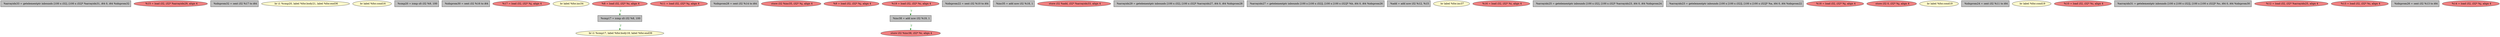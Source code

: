 
digraph G {


node819 [fillcolor=grey,label="  %arrayidx33 = getelementptr inbounds [100 x i32], [100 x i32]* %arrayidx31, i64 0, i64 %idxprom32",shape=rectangle,style=filled ]
node816 [fillcolor=lightcoral,label="  %15 = load i32, i32* %arrayidx29, align 4",shape=ellipse,style=filled ]
node792 [fillcolor=grey,label="  %idxprom32 = sext i32 %17 to i64",shape=rectangle,style=filled ]
node791 [fillcolor=lemonchiffon,label="  br i1 %cmp20, label %for.body21, label %for.end36",shape=ellipse,style=filled ]
node784 [fillcolor=lemonchiffon,label="  br label %for.cond16",shape=ellipse,style=filled ]
node793 [fillcolor=grey,label="  %cmp20 = icmp slt i32 %9, 100",shape=rectangle,style=filled ]
node789 [fillcolor=grey,label="  %idxprom30 = sext i32 %16 to i64",shape=rectangle,style=filled ]
node814 [fillcolor=lightcoral,label="  %17 = load i32, i32* %j, align 4",shape=ellipse,style=filled ]
node807 [fillcolor=lemonchiffon,label="  br label %for.inc34",shape=ellipse,style=filled ]
node797 [fillcolor=grey,label="  %cmp17 = icmp slt i32 %8, 100",shape=rectangle,style=filled ]
node787 [fillcolor=lightcoral,label="  %11 = load i32, i32* %j, align 4",shape=ellipse,style=filled ]
node804 [fillcolor=grey,label="  %idxprom28 = sext i32 %14 to i64",shape=rectangle,style=filled ]
node781 [fillcolor=lightcoral,label="  store i32 %inc35, i32* %j, align 4",shape=ellipse,style=filled ]
node790 [fillcolor=lightcoral,label="  %9 = load i32, i32* %j, align 4",shape=ellipse,style=filled ]
node805 [fillcolor=grey,label="  %inc38 = add nsw i32 %19, 1",shape=rectangle,style=filled ]
node782 [fillcolor=grey,label="  %idxprom22 = sext i32 %10 to i64",shape=rectangle,style=filled ]
node818 [fillcolor=grey,label="  %inc35 = add nsw i32 %18, 1",shape=rectangle,style=filled ]
node786 [fillcolor=lightcoral,label="  store i32 %add, i32* %arrayidx33, align 4",shape=ellipse,style=filled ]
node808 [fillcolor=grey,label="  %arrayidx29 = getelementptr inbounds [100 x i32], [100 x i32]* %arrayidx27, i64 0, i64 %idxprom28",shape=rectangle,style=filled ]
node783 [fillcolor=grey,label="  %arrayidx27 = getelementptr inbounds [100 x [100 x i32]], [100 x [100 x i32]]* %b, i64 0, i64 %idxprom26",shape=rectangle,style=filled ]
node785 [fillcolor=lightcoral,label="  store i32 %inc38, i32* %i, align 4",shape=ellipse,style=filled ]
node817 [fillcolor=grey,label="  %add = add nsw i32 %12, %15",shape=rectangle,style=filled ]
node788 [fillcolor=lemonchiffon,label="  br label %for.inc37",shape=ellipse,style=filled ]
node796 [fillcolor=lightcoral,label="  %16 = load i32, i32* %i, align 4",shape=ellipse,style=filled ]
node809 [fillcolor=grey,label="  %arrayidx25 = getelementptr inbounds [100 x i32], [100 x i32]* %arrayidx23, i64 0, i64 %idxprom24",shape=rectangle,style=filled ]
node798 [fillcolor=lightcoral,label="  %19 = load i32, i32* %i, align 4",shape=ellipse,style=filled ]
node800 [fillcolor=grey,label="  %arrayidx23 = getelementptr inbounds [100 x [100 x i32]], [100 x [100 x i32]]* %a, i64 0, i64 %idxprom22",shape=rectangle,style=filled ]
node801 [fillcolor=lightcoral,label="  %18 = load i32, i32* %j, align 4",shape=ellipse,style=filled ]
node799 [fillcolor=lightcoral,label="  store i32 0, i32* %j, align 4",shape=ellipse,style=filled ]
node802 [fillcolor=lemonchiffon,label="  br i1 %cmp17, label %for.body18, label %for.end39",shape=ellipse,style=filled ]
node780 [fillcolor=lemonchiffon,label="  br label %for.cond19",shape=ellipse,style=filled ]
node803 [fillcolor=lightcoral,label="  %8 = load i32, i32* %i, align 4",shape=ellipse,style=filled ]
node806 [fillcolor=grey,label="  %idxprom24 = sext i32 %11 to i64",shape=rectangle,style=filled ]
node795 [fillcolor=lemonchiffon,label="  br label %for.cond19",shape=ellipse,style=filled ]
node810 [fillcolor=lightcoral,label="  %10 = load i32, i32* %i, align 4",shape=ellipse,style=filled ]
node794 [fillcolor=grey,label="  %arrayidx31 = getelementptr inbounds [100 x [100 x i32]], [100 x [100 x i32]]* %c, i64 0, i64 %idxprom30",shape=rectangle,style=filled ]
node811 [fillcolor=lightcoral,label="  %12 = load i32, i32* %arrayidx25, align 4",shape=ellipse,style=filled ]
node812 [fillcolor=lightcoral,label="  %13 = load i32, i32* %i, align 4",shape=ellipse,style=filled ]
node813 [fillcolor=grey,label="  %idxprom26 = sext i32 %13 to i64",shape=rectangle,style=filled ]
node815 [fillcolor=lightcoral,label="  %14 = load i32, i32* %j, align 4",shape=ellipse,style=filled ]

node798->node805 [style=dotted,color=forestgreen,label="T",fontcolor=forestgreen ]
node803->node797 [style=dotted,color=forestgreen,label="T",fontcolor=forestgreen ]
node805->node785 [style=dotted,color=forestgreen,label="T",fontcolor=forestgreen ]
node797->node802 [style=dotted,color=forestgreen,label="T",fontcolor=forestgreen ]


}
